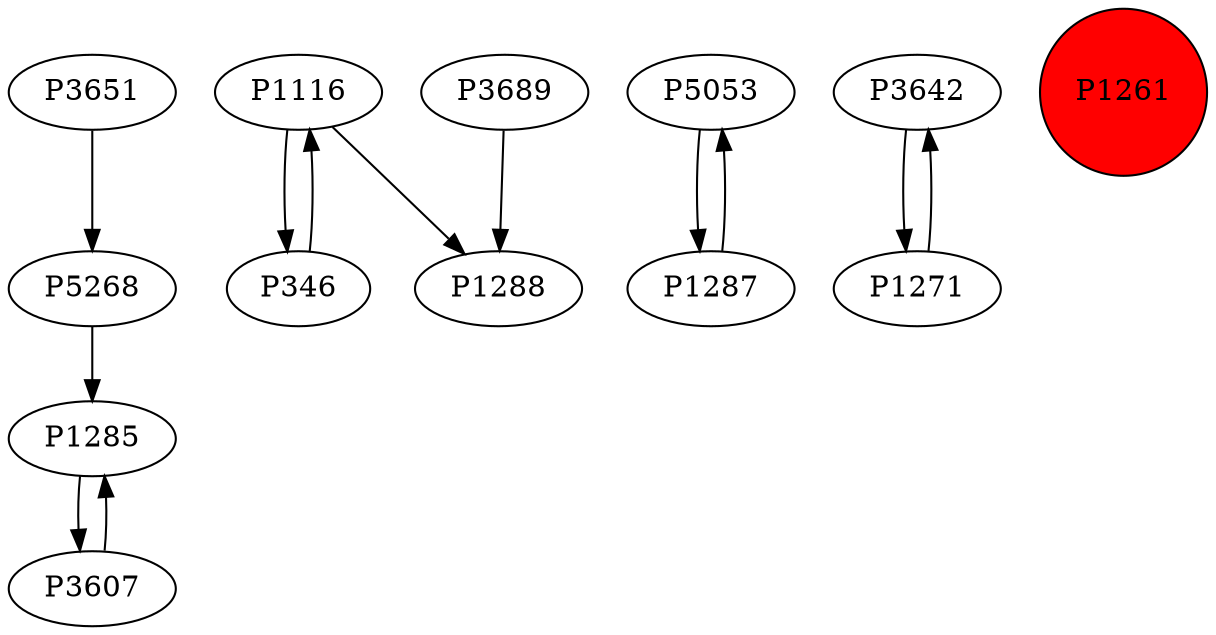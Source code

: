 digraph {
	P1285 -> P3607
	P3607 -> P1285
	P1116 -> P346
	P346 -> P1116
	P5053 -> P1287
	P5268 -> P1285
	P3651 -> P5268
	P3689 -> P1288
	P3642 -> P1271
	P1271 -> P3642
	P1116 -> P1288
	P1287 -> P5053
	P1261 [shape=circle]
	P1261 [style=filled]
	P1261 [fillcolor=red]
}